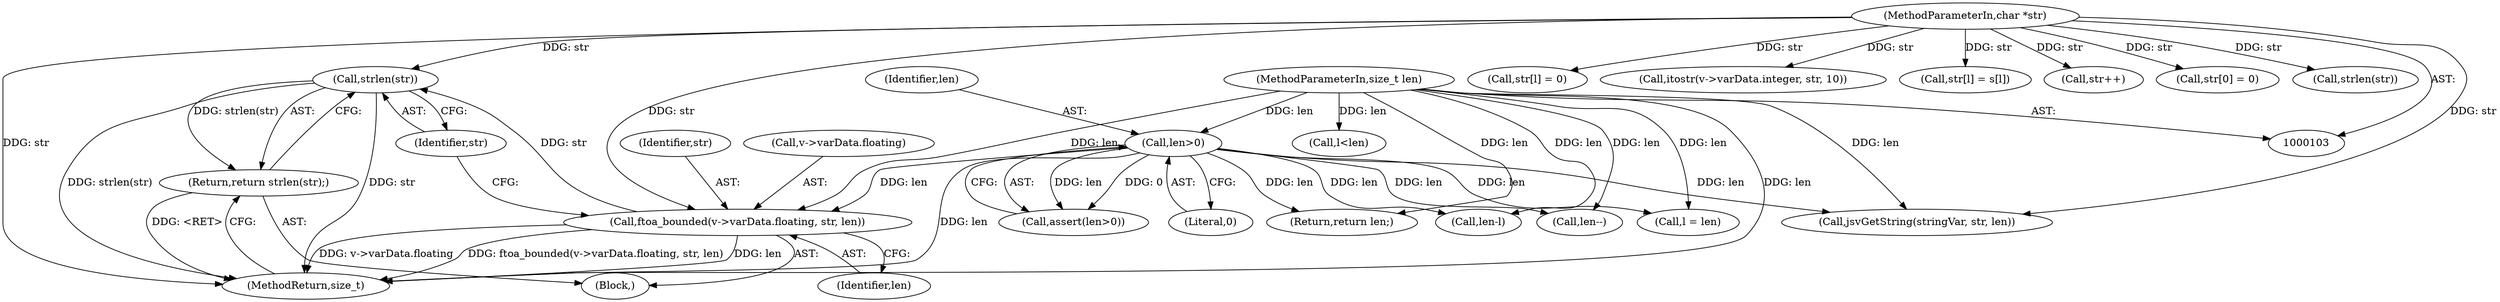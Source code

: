 digraph "0_Espruino_ce1924193862d58cb43d3d4d9dada710a8361b89@API" {
"1000180" [label="(Call,strlen(str))"];
"1000171" [label="(Call,ftoa_bounded(v->varData.floating, str, len))"];
"1000105" [label="(MethodParameterIn,char *str)"];
"1000109" [label="(Call,len>0)"];
"1000106" [label="(MethodParameterIn,size_t len)"];
"1000179" [label="(Return,return strlen(str);)"];
"1000192" [label="(Call,l = len)"];
"1000172" [label="(Call,v->varData.floating)"];
"1000106" [label="(MethodParameterIn,size_t len)"];
"1000178" [label="(Identifier,len)"];
"1000108" [label="(Call,assert(len>0))"];
"1000177" [label="(Identifier,str)"];
"1000179" [label="(Return,return strlen(str);)"];
"1000219" [label="(Return,return len;)"];
"1000181" [label="(Identifier,str)"];
"1000143" [label="(Call,str[l] = 0)"];
"1000155" [label="(Call,itostr(v->varData.integer, str, 10))"];
"1000278" [label="(MethodReturn,size_t)"];
"1000171" [label="(Call,ftoa_bounded(v->varData.floating, str, len))"];
"1000130" [label="(Call,l<len)"];
"1000134" [label="(Call,str[l] = s[l])"];
"1000111" [label="(Literal,0)"];
"1000110" [label="(Identifier,len)"];
"1000239" [label="(Call,len-l)"];
"1000223" [label="(Call,str++)"];
"1000105" [label="(MethodParameterIn,char *str)"];
"1000120" [label="(Call,len--)"];
"1000268" [label="(Call,str[0] = 0)"];
"1000170" [label="(Block,)"];
"1000164" [label="(Call,strlen(str))"];
"1000258" [label="(Call,jsvGetString(stringVar, str, len))"];
"1000180" [label="(Call,strlen(str))"];
"1000109" [label="(Call,len>0)"];
"1000180" -> "1000179"  [label="AST: "];
"1000180" -> "1000181"  [label="CFG: "];
"1000181" -> "1000180"  [label="AST: "];
"1000179" -> "1000180"  [label="CFG: "];
"1000180" -> "1000278"  [label="DDG: str"];
"1000180" -> "1000278"  [label="DDG: strlen(str)"];
"1000180" -> "1000179"  [label="DDG: strlen(str)"];
"1000171" -> "1000180"  [label="DDG: str"];
"1000105" -> "1000180"  [label="DDG: str"];
"1000171" -> "1000170"  [label="AST: "];
"1000171" -> "1000178"  [label="CFG: "];
"1000172" -> "1000171"  [label="AST: "];
"1000177" -> "1000171"  [label="AST: "];
"1000178" -> "1000171"  [label="AST: "];
"1000181" -> "1000171"  [label="CFG: "];
"1000171" -> "1000278"  [label="DDG: len"];
"1000171" -> "1000278"  [label="DDG: v->varData.floating"];
"1000171" -> "1000278"  [label="DDG: ftoa_bounded(v->varData.floating, str, len)"];
"1000105" -> "1000171"  [label="DDG: str"];
"1000109" -> "1000171"  [label="DDG: len"];
"1000106" -> "1000171"  [label="DDG: len"];
"1000105" -> "1000103"  [label="AST: "];
"1000105" -> "1000278"  [label="DDG: str"];
"1000105" -> "1000134"  [label="DDG: str"];
"1000105" -> "1000143"  [label="DDG: str"];
"1000105" -> "1000155"  [label="DDG: str"];
"1000105" -> "1000164"  [label="DDG: str"];
"1000105" -> "1000223"  [label="DDG: str"];
"1000105" -> "1000258"  [label="DDG: str"];
"1000105" -> "1000268"  [label="DDG: str"];
"1000109" -> "1000108"  [label="AST: "];
"1000109" -> "1000111"  [label="CFG: "];
"1000110" -> "1000109"  [label="AST: "];
"1000111" -> "1000109"  [label="AST: "];
"1000108" -> "1000109"  [label="CFG: "];
"1000109" -> "1000278"  [label="DDG: len"];
"1000109" -> "1000108"  [label="DDG: len"];
"1000109" -> "1000108"  [label="DDG: 0"];
"1000106" -> "1000109"  [label="DDG: len"];
"1000109" -> "1000120"  [label="DDG: len"];
"1000109" -> "1000192"  [label="DDG: len"];
"1000109" -> "1000219"  [label="DDG: len"];
"1000109" -> "1000239"  [label="DDG: len"];
"1000109" -> "1000258"  [label="DDG: len"];
"1000106" -> "1000103"  [label="AST: "];
"1000106" -> "1000278"  [label="DDG: len"];
"1000106" -> "1000120"  [label="DDG: len"];
"1000106" -> "1000130"  [label="DDG: len"];
"1000106" -> "1000192"  [label="DDG: len"];
"1000106" -> "1000219"  [label="DDG: len"];
"1000106" -> "1000239"  [label="DDG: len"];
"1000106" -> "1000258"  [label="DDG: len"];
"1000179" -> "1000170"  [label="AST: "];
"1000278" -> "1000179"  [label="CFG: "];
"1000179" -> "1000278"  [label="DDG: <RET>"];
}
